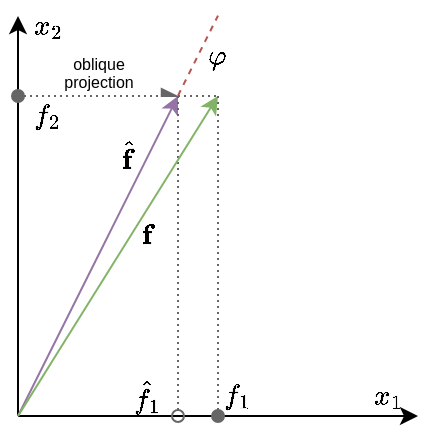 <mxfile version="12.6.5" type="device" pages="5"><diagram id="wmN6Tl2Busx1PIi8DzN7" name="Full"><mxGraphModel dx="476" dy="1124" grid="1" gridSize="10" guides="1" tooltips="1" connect="1" arrows="1" fold="1" page="1" pageScale="1" pageWidth="1169" pageHeight="827" math="1" shadow="0"><root><mxCell id="0"/><mxCell id="1" parent="0"/><mxCell id="BrtFSllFdyaXDkLuDyqa-3" value="" style="endArrow=classic;html=1;labelBackgroundColor=none;" edge="1" parent="1"><mxGeometry width="50" height="50" relative="1" as="geometry"><mxPoint x="160" y="200" as="sourcePoint"/><mxPoint x="160" as="targetPoint"/></mxGeometry></mxCell><mxCell id="BrtFSllFdyaXDkLuDyqa-4" value="" style="endArrow=classic;html=1;labelBackgroundColor=none;" edge="1" parent="1"><mxGeometry width="50" height="50" relative="1" as="geometry"><mxPoint x="160" y="200" as="sourcePoint"/><mxPoint x="360" y="200" as="targetPoint"/></mxGeometry></mxCell><mxCell id="BrtFSllFdyaXDkLuDyqa-6" value="" style="endArrow=classic;html=1;fillColor=#e1d5e7;strokeColor=#9673a6;labelBackgroundColor=none;" edge="1" parent="1"><mxGeometry width="50" height="50" relative="1" as="geometry"><mxPoint x="160" y="200" as="sourcePoint"/><mxPoint x="240" y="40" as="targetPoint"/></mxGeometry></mxCell><mxCell id="BrtFSllFdyaXDkLuDyqa-10" value="" style="endArrow=async;html=1;startArrow=oval;startFill=1;endFill=1;dashed=1;dashPattern=1 2;fillColor=#f5f5f5;strokeColor=#666666;labelBackgroundColor=none;" edge="1" parent="1"><mxGeometry width="50" height="50" relative="1" as="geometry"><mxPoint x="160" y="40" as="sourcePoint"/><mxPoint x="240" y="40" as="targetPoint"/></mxGeometry></mxCell><mxCell id="BrtFSllFdyaXDkLuDyqa-32" value="oblique&lt;br&gt;projection" style="text;html=1;align=center;verticalAlign=bottom;resizable=0;points=[];labelBackgroundColor=none;fontSize=8;labelPosition=center;verticalLabelPosition=top;" vertex="1" connectable="0" parent="BrtFSllFdyaXDkLuDyqa-10"><mxGeometry x="-0.184" y="1" relative="1" as="geometry"><mxPoint x="7.24" y="1" as="offset"/></mxGeometry></mxCell><mxCell id="BrtFSllFdyaXDkLuDyqa-11" value="" style="endArrow=oval;html=1;startArrow=none;startFill=0;endFill=0;dashed=1;dashPattern=1 2;fillColor=#f5f5f5;strokeColor=#666666;labelBackgroundColor=none;" edge="1" parent="1"><mxGeometry width="50" height="50" relative="1" as="geometry"><mxPoint x="240" y="40" as="sourcePoint"/><mxPoint x="240" y="200" as="targetPoint"/></mxGeometry></mxCell><mxCell id="BrtFSllFdyaXDkLuDyqa-12" value="" style="endArrow=none;dashed=1;html=1;fillColor=#f8cecc;strokeColor=#b85450;labelBackgroundColor=none;" edge="1" parent="1"><mxGeometry width="50" height="50" relative="1" as="geometry"><mxPoint x="240" y="39.79" as="sourcePoint"/><mxPoint x="260" y="-0.21" as="targetPoint"/></mxGeometry></mxCell><mxCell id="BrtFSllFdyaXDkLuDyqa-13" value="$$x_2$$" style="text;html=1;strokeColor=none;fillColor=none;align=center;verticalAlign=middle;whiteSpace=wrap;rounded=0;labelBackgroundColor=none;" vertex="1" parent="1"><mxGeometry x="160" y="-0.21" width="30" height="10.21" as="geometry"/></mxCell><mxCell id="BrtFSllFdyaXDkLuDyqa-14" value="$$x_1$$" style="text;html=1;strokeColor=none;fillColor=none;align=center;verticalAlign=middle;whiteSpace=wrap;rounded=0;labelBackgroundColor=none;" vertex="1" parent="1"><mxGeometry x="330" y="180" width="30" height="20" as="geometry"/></mxCell><mxCell id="BrtFSllFdyaXDkLuDyqa-19" value="$$\mathbf{\varphi}$$" style="text;html=1;strokeColor=none;fillColor=none;align=center;verticalAlign=middle;whiteSpace=wrap;rounded=0;labelBackgroundColor=none;" vertex="1" parent="1"><mxGeometry x="250" y="10" width="20" height="20" as="geometry"/></mxCell><mxCell id="BrtFSllFdyaXDkLuDyqa-21" value="$$f_2$$" style="text;html=1;strokeColor=none;fillColor=none;align=center;verticalAlign=middle;whiteSpace=wrap;rounded=0;labelBackgroundColor=none;" vertex="1" parent="1"><mxGeometry x="160" y="40" width="30" height="20" as="geometry"/></mxCell><mxCell id="BrtFSllFdyaXDkLuDyqa-22" value="$$\hat{f}_1$$" style="text;html=1;strokeColor=none;fillColor=none;align=center;verticalAlign=middle;whiteSpace=wrap;rounded=0;labelBackgroundColor=none;" vertex="1" parent="1"><mxGeometry x="210" y="180" width="30" height="20" as="geometry"/></mxCell><mxCell id="BrtFSllFdyaXDkLuDyqa-25" value="" style="endArrow=classic;html=1;fillColor=#d5e8d4;strokeColor=#82b366;labelBackgroundColor=none;" edge="1" parent="1"><mxGeometry width="50" height="50" relative="1" as="geometry"><mxPoint x="160" y="200" as="sourcePoint"/><mxPoint x="260" y="40" as="targetPoint"/></mxGeometry></mxCell><mxCell id="BrtFSllFdyaXDkLuDyqa-26" value="$$\hat{\mathbf{f}}$$" style="text;html=1;strokeColor=none;fillColor=none;align=center;verticalAlign=middle;whiteSpace=wrap;rounded=0;labelBackgroundColor=none;" vertex="1" parent="1"><mxGeometry x="200" y="60" width="30" height="20" as="geometry"/></mxCell><mxCell id="BrtFSllFdyaXDkLuDyqa-27" value="" style="endArrow=none;html=1;startArrow=none;startFill=0;endFill=0;dashed=1;dashPattern=1 2;fillColor=#f5f5f5;strokeColor=#666666;labelBackgroundColor=none;" edge="1" parent="1"><mxGeometry width="50" height="50" relative="1" as="geometry"><mxPoint x="240" y="40" as="sourcePoint"/><mxPoint x="260" y="40" as="targetPoint"/></mxGeometry></mxCell><mxCell id="BrtFSllFdyaXDkLuDyqa-28" value="" style="endArrow=oval;html=1;startArrow=none;startFill=0;endFill=1;dashed=1;dashPattern=1 2;fillColor=#f5f5f5;strokeColor=#666666;labelBackgroundColor=none;" edge="1" parent="1"><mxGeometry width="50" height="50" relative="1" as="geometry"><mxPoint x="260" y="40" as="sourcePoint"/><mxPoint x="260" y="200" as="targetPoint"/></mxGeometry></mxCell><mxCell id="BrtFSllFdyaXDkLuDyqa-29" value="$$\mathbf{f}$$" style="text;html=1;strokeColor=none;fillColor=none;align=center;verticalAlign=middle;whiteSpace=wrap;rounded=0;labelBackgroundColor=none;" vertex="1" parent="1"><mxGeometry x="210" y="100" width="30" height="20" as="geometry"/></mxCell><mxCell id="BrtFSllFdyaXDkLuDyqa-30" value="$$f_1$$" style="text;html=1;strokeColor=none;fillColor=none;align=center;verticalAlign=middle;whiteSpace=wrap;rounded=0;labelBackgroundColor=none;" vertex="1" parent="1"><mxGeometry x="260" y="180" width="20" height="20" as="geometry"/></mxCell></root></mxGraphModel></diagram><diagram name="POD" id="Kht7bjeym5U5JbItnM3H"><mxGraphModel dx="226" dy="997" grid="1" gridSize="10" guides="1" tooltips="1" connect="1" arrows="1" fold="1" page="1" pageScale="1" pageWidth="1169" pageHeight="827" math="1" shadow="0"><root><mxCell id="wcIlugz8X-tRmFYyIFFD-0"/><mxCell id="wcIlugz8X-tRmFYyIFFD-1" parent="wcIlugz8X-tRmFYyIFFD-0"/><mxCell id="wcIlugz8X-tRmFYyIFFD-2" value="" style="endArrow=classic;html=1;labelBackgroundColor=none;" edge="1" parent="wcIlugz8X-tRmFYyIFFD-1"><mxGeometry width="50" height="50" relative="1" as="geometry"><mxPoint x="160" y="200" as="sourcePoint"/><mxPoint x="160" as="targetPoint"/></mxGeometry></mxCell><mxCell id="wcIlugz8X-tRmFYyIFFD-3" value="" style="endArrow=classic;html=1;labelBackgroundColor=none;" edge="1" parent="wcIlugz8X-tRmFYyIFFD-1"><mxGeometry width="50" height="50" relative="1" as="geometry"><mxPoint x="160" y="200" as="sourcePoint"/><mxPoint x="360" y="200" as="targetPoint"/></mxGeometry></mxCell><mxCell id="wcIlugz8X-tRmFYyIFFD-8" value="" style="endArrow=none;dashed=1;html=1;fillColor=#f8cecc;strokeColor=#b85450;labelBackgroundColor=none;" edge="1" parent="wcIlugz8X-tRmFYyIFFD-1"><mxGeometry width="50" height="50" relative="1" as="geometry"><mxPoint x="160" y="200" as="sourcePoint"/><mxPoint x="260" y="-0.21" as="targetPoint"/></mxGeometry></mxCell><mxCell id="wcIlugz8X-tRmFYyIFFD-9" value="$$x_2$$" style="text;html=1;strokeColor=none;fillColor=none;align=center;verticalAlign=middle;whiteSpace=wrap;rounded=0;labelBackgroundColor=none;" vertex="1" parent="wcIlugz8X-tRmFYyIFFD-1"><mxGeometry x="160" y="-0.21" width="30" height="10.21" as="geometry"/></mxCell><mxCell id="wcIlugz8X-tRmFYyIFFD-10" value="$$x_1$$" style="text;html=1;strokeColor=none;fillColor=none;align=center;verticalAlign=middle;whiteSpace=wrap;rounded=0;labelBackgroundColor=none;" vertex="1" parent="wcIlugz8X-tRmFYyIFFD-1"><mxGeometry x="330" y="180" width="30" height="20" as="geometry"/></mxCell><mxCell id="wcIlugz8X-tRmFYyIFFD-11" value="$$\mathbf{\varphi}$$" style="text;html=1;strokeColor=none;fillColor=none;align=center;verticalAlign=middle;whiteSpace=wrap;rounded=0;labelBackgroundColor=none;" vertex="1" parent="wcIlugz8X-tRmFYyIFFD-1"><mxGeometry x="250" y="10" width="20" height="20" as="geometry"/></mxCell><mxCell id="wcIlugz8X-tRmFYyIFFD-12" value="$$f_2$$" style="text;html=1;strokeColor=none;fillColor=none;align=center;verticalAlign=middle;whiteSpace=wrap;rounded=0;labelBackgroundColor=none;" vertex="1" parent="wcIlugz8X-tRmFYyIFFD-1"><mxGeometry x="160" y="40" width="30" height="20" as="geometry"/></mxCell><mxCell id="wcIlugz8X-tRmFYyIFFD-14" value="" style="endArrow=classic;html=1;fillColor=#d5e8d4;strokeColor=#82b366;labelBackgroundColor=none;" edge="1" parent="wcIlugz8X-tRmFYyIFFD-1"><mxGeometry width="50" height="50" relative="1" as="geometry"><mxPoint x="160" y="200" as="sourcePoint"/><mxPoint x="260" y="40" as="targetPoint"/></mxGeometry></mxCell><mxCell id="wcIlugz8X-tRmFYyIFFD-16" value="" style="endArrow=none;html=1;startArrow=oval;startFill=1;endFill=0;dashed=1;dashPattern=1 2;fillColor=#f5f5f5;strokeColor=#666666;labelBackgroundColor=none;exitX=0;exitY=0;exitDx=0;exitDy=0;" edge="1" parent="wcIlugz8X-tRmFYyIFFD-1" source="wcIlugz8X-tRmFYyIFFD-12"><mxGeometry width="50" height="50" relative="1" as="geometry"><mxPoint x="240" y="40" as="sourcePoint"/><mxPoint x="260" y="40" as="targetPoint"/></mxGeometry></mxCell><mxCell id="wcIlugz8X-tRmFYyIFFD-17" value="" style="endArrow=oval;html=1;startArrow=none;startFill=0;endFill=1;dashed=1;dashPattern=1 2;fillColor=#f5f5f5;strokeColor=#666666;labelBackgroundColor=none;" edge="1" parent="wcIlugz8X-tRmFYyIFFD-1"><mxGeometry width="50" height="50" relative="1" as="geometry"><mxPoint x="260" y="40" as="sourcePoint"/><mxPoint x="260" y="200" as="targetPoint"/></mxGeometry></mxCell><mxCell id="wcIlugz8X-tRmFYyIFFD-18" value="$$\mathbf{f}$$" style="text;html=1;strokeColor=none;fillColor=none;align=center;verticalAlign=middle;whiteSpace=wrap;rounded=0;labelBackgroundColor=none;" vertex="1" parent="wcIlugz8X-tRmFYyIFFD-1"><mxGeometry x="210" y="100" width="30" height="20" as="geometry"/></mxCell><mxCell id="wcIlugz8X-tRmFYyIFFD-19" value="$$f_1$$" style="text;html=1;strokeColor=none;fillColor=none;align=center;verticalAlign=middle;whiteSpace=wrap;rounded=0;labelBackgroundColor=none;" vertex="1" parent="wcIlugz8X-tRmFYyIFFD-1"><mxGeometry x="260" y="180" width="20" height="20" as="geometry"/></mxCell></root></mxGraphModel></diagram><diagram name="Initial" id="6AiknHx3b_oh3JpgKGQs"><mxGraphModel dx="345" dy="1042" grid="1" gridSize="10" guides="1" tooltips="1" connect="1" arrows="1" fold="1" page="1" pageScale="1" pageWidth="1169" pageHeight="827" math="1" shadow="0"><root><mxCell id="Cg1v0y8c3KUK43lOFIEH-0"/><mxCell id="Cg1v0y8c3KUK43lOFIEH-1" parent="Cg1v0y8c3KUK43lOFIEH-0"/><mxCell id="Cg1v0y8c3KUK43lOFIEH-2" value="" style="endArrow=classic;html=1;labelBackgroundColor=none;" edge="1" parent="Cg1v0y8c3KUK43lOFIEH-1"><mxGeometry width="50" height="50" relative="1" as="geometry"><mxPoint x="160" y="200" as="sourcePoint"/><mxPoint x="160" as="targetPoint"/></mxGeometry></mxCell><mxCell id="Cg1v0y8c3KUK43lOFIEH-3" value="" style="endArrow=classic;html=1;labelBackgroundColor=none;" edge="1" parent="Cg1v0y8c3KUK43lOFIEH-1"><mxGeometry width="50" height="50" relative="1" as="geometry"><mxPoint x="160" y="200" as="sourcePoint"/><mxPoint x="360" y="200" as="targetPoint"/></mxGeometry></mxCell><mxCell id="Cg1v0y8c3KUK43lOFIEH-9" value="$$x_2$$" style="text;html=1;strokeColor=none;fillColor=none;align=center;verticalAlign=middle;whiteSpace=wrap;rounded=0;labelBackgroundColor=none;" vertex="1" parent="Cg1v0y8c3KUK43lOFIEH-1"><mxGeometry x="160" y="-0.21" width="30" height="10.21" as="geometry"/></mxCell><mxCell id="Cg1v0y8c3KUK43lOFIEH-10" value="$$x_1$$" style="text;html=1;strokeColor=none;fillColor=none;align=center;verticalAlign=middle;whiteSpace=wrap;rounded=0;labelBackgroundColor=none;" vertex="1" parent="Cg1v0y8c3KUK43lOFIEH-1"><mxGeometry x="330" y="180" width="30" height="20" as="geometry"/></mxCell><mxCell id="Cg1v0y8c3KUK43lOFIEH-12" value="$$f_2$$" style="text;html=1;strokeColor=none;fillColor=none;align=center;verticalAlign=middle;whiteSpace=wrap;rounded=0;labelBackgroundColor=none;" vertex="1" parent="Cg1v0y8c3KUK43lOFIEH-1"><mxGeometry x="160" y="40" width="30" height="20" as="geometry"/></mxCell><mxCell id="Cg1v0y8c3KUK43lOFIEH-14" value="" style="endArrow=classic;html=1;fillColor=#d5e8d4;strokeColor=#82b366;labelBackgroundColor=none;" edge="1" parent="Cg1v0y8c3KUK43lOFIEH-1"><mxGeometry width="50" height="50" relative="1" as="geometry"><mxPoint x="160" y="200" as="sourcePoint"/><mxPoint x="260" y="40" as="targetPoint"/></mxGeometry></mxCell><mxCell id="Cg1v0y8c3KUK43lOFIEH-16" value="" style="endArrow=none;html=1;startArrow=oval;startFill=1;endFill=0;dashed=1;dashPattern=1 2;fillColor=#f5f5f5;strokeColor=#666666;labelBackgroundColor=none;exitX=0;exitY=0;exitDx=0;exitDy=0;" edge="1" parent="Cg1v0y8c3KUK43lOFIEH-1" source="Cg1v0y8c3KUK43lOFIEH-12"><mxGeometry width="50" height="50" relative="1" as="geometry"><mxPoint x="240" y="40" as="sourcePoint"/><mxPoint x="260" y="40" as="targetPoint"/></mxGeometry></mxCell><mxCell id="Cg1v0y8c3KUK43lOFIEH-17" value="" style="endArrow=oval;html=1;startArrow=none;startFill=0;endFill=1;dashed=1;dashPattern=1 2;fillColor=#f5f5f5;strokeColor=#666666;labelBackgroundColor=none;" edge="1" parent="Cg1v0y8c3KUK43lOFIEH-1"><mxGeometry width="50" height="50" relative="1" as="geometry"><mxPoint x="260" y="40" as="sourcePoint"/><mxPoint x="260" y="200" as="targetPoint"/></mxGeometry></mxCell><mxCell id="Cg1v0y8c3KUK43lOFIEH-18" value="$$\mathbf{f}$$" style="text;html=1;strokeColor=none;fillColor=none;align=center;verticalAlign=middle;whiteSpace=wrap;rounded=0;labelBackgroundColor=none;" vertex="1" parent="Cg1v0y8c3KUK43lOFIEH-1"><mxGeometry x="210" y="100" width="30" height="20" as="geometry"/></mxCell><mxCell id="Cg1v0y8c3KUK43lOFIEH-19" value="$$f_1$$" style="text;html=1;strokeColor=none;fillColor=none;align=center;verticalAlign=middle;whiteSpace=wrap;rounded=0;labelBackgroundColor=none;" vertex="1" parent="Cg1v0y8c3KUK43lOFIEH-1"><mxGeometry x="260" y="180" width="20" height="20" as="geometry"/></mxCell></root></mxGraphModel></diagram><diagram name="Gappy" id="xOjnyHiG2Uy2xYnOegvO"><mxGraphModel dx="345" dy="1042" grid="1" gridSize="10" guides="1" tooltips="1" connect="1" arrows="1" fold="1" page="1" pageScale="1" pageWidth="1169" pageHeight="827" math="1" shadow="0"><root><mxCell id="d7_-Wo2r1RRCggMiEkeT-0"/><mxCell id="d7_-Wo2r1RRCggMiEkeT-1" parent="d7_-Wo2r1RRCggMiEkeT-0"/><mxCell id="d7_-Wo2r1RRCggMiEkeT-2" value="" style="endArrow=classic;html=1;labelBackgroundColor=none;" edge="1" parent="d7_-Wo2r1RRCggMiEkeT-1"><mxGeometry width="50" height="50" relative="1" as="geometry"><mxPoint x="160" y="200" as="sourcePoint"/><mxPoint x="160" as="targetPoint"/></mxGeometry></mxCell><mxCell id="d7_-Wo2r1RRCggMiEkeT-3" value="" style="endArrow=classic;html=1;labelBackgroundColor=none;" edge="1" parent="d7_-Wo2r1RRCggMiEkeT-1"><mxGeometry width="50" height="50" relative="1" as="geometry"><mxPoint x="160" y="200" as="sourcePoint"/><mxPoint x="360" y="200" as="targetPoint"/></mxGeometry></mxCell><mxCell id="d7_-Wo2r1RRCggMiEkeT-5" value="" style="endArrow=none;html=1;startArrow=oval;startFill=1;endFill=0;dashed=1;dashPattern=1 2;fillColor=#f5f5f5;strokeColor=#666666;labelBackgroundColor=none;" edge="1" parent="d7_-Wo2r1RRCggMiEkeT-1"><mxGeometry width="50" height="50" relative="1" as="geometry"><mxPoint x="160" y="40" as="sourcePoint"/><mxPoint x="360" y="40" as="targetPoint"/></mxGeometry></mxCell><mxCell id="d7_-Wo2r1RRCggMiEkeT-8" value="" style="endArrow=none;dashed=1;html=1;fillColor=#f8cecc;strokeColor=#b85450;labelBackgroundColor=none;" edge="1" parent="d7_-Wo2r1RRCggMiEkeT-1"><mxGeometry width="50" height="50" relative="1" as="geometry"><mxPoint x="160" y="200" as="sourcePoint"/><mxPoint x="260" y="-0.21" as="targetPoint"/></mxGeometry></mxCell><mxCell id="d7_-Wo2r1RRCggMiEkeT-9" value="$$x_2$$" style="text;html=1;strokeColor=none;fillColor=none;align=center;verticalAlign=middle;whiteSpace=wrap;rounded=0;labelBackgroundColor=none;" vertex="1" parent="d7_-Wo2r1RRCggMiEkeT-1"><mxGeometry x="160" y="-0.21" width="30" height="10.21" as="geometry"/></mxCell><mxCell id="d7_-Wo2r1RRCggMiEkeT-10" value="$$x_1$$" style="text;html=1;strokeColor=none;fillColor=none;align=center;verticalAlign=middle;whiteSpace=wrap;rounded=0;labelBackgroundColor=none;" vertex="1" parent="d7_-Wo2r1RRCggMiEkeT-1"><mxGeometry x="330" y="180" width="30" height="20" as="geometry"/></mxCell><mxCell id="d7_-Wo2r1RRCggMiEkeT-11" value="$$\mathbf{\varphi}$$" style="text;html=1;strokeColor=none;fillColor=none;align=center;verticalAlign=middle;whiteSpace=wrap;rounded=0;labelBackgroundColor=none;" vertex="1" parent="d7_-Wo2r1RRCggMiEkeT-1"><mxGeometry x="250" y="10" width="20" height="20" as="geometry"/></mxCell><mxCell id="d7_-Wo2r1RRCggMiEkeT-12" value="$$f_2$$" style="text;html=1;strokeColor=none;fillColor=none;align=center;verticalAlign=middle;whiteSpace=wrap;rounded=0;labelBackgroundColor=none;" vertex="1" parent="d7_-Wo2r1RRCggMiEkeT-1"><mxGeometry x="160" y="40" width="30" height="20" as="geometry"/></mxCell></root></mxGraphModel></diagram><diagram name="projected" id="lKE63ZqjLke58d4p3zGh"><mxGraphModel dx="345" dy="1042" grid="1" gridSize="10" guides="1" tooltips="1" connect="1" arrows="1" fold="1" page="1" pageScale="1" pageWidth="1169" pageHeight="827" math="1" shadow="0"><root><mxCell id="fUPk8PrqjrmpA88eF9h6-0"/><mxCell id="fUPk8PrqjrmpA88eF9h6-1" parent="fUPk8PrqjrmpA88eF9h6-0"/><mxCell id="fUPk8PrqjrmpA88eF9h6-2" value="" style="endArrow=classic;html=1;labelBackgroundColor=none;" edge="1" parent="fUPk8PrqjrmpA88eF9h6-1"><mxGeometry width="50" height="50" relative="1" as="geometry"><mxPoint x="160" y="200" as="sourcePoint"/><mxPoint x="160" as="targetPoint"/></mxGeometry></mxCell><mxCell id="fUPk8PrqjrmpA88eF9h6-3" value="" style="endArrow=classic;html=1;labelBackgroundColor=none;" edge="1" parent="fUPk8PrqjrmpA88eF9h6-1"><mxGeometry width="50" height="50" relative="1" as="geometry"><mxPoint x="160" y="200" as="sourcePoint"/><mxPoint x="360" y="200" as="targetPoint"/></mxGeometry></mxCell><mxCell id="fUPk8PrqjrmpA88eF9h6-4" value="" style="endArrow=classic;html=1;fillColor=#e1d5e7;strokeColor=#9673a6;labelBackgroundColor=none;" edge="1" parent="fUPk8PrqjrmpA88eF9h6-1"><mxGeometry width="50" height="50" relative="1" as="geometry"><mxPoint x="160" y="200" as="sourcePoint"/><mxPoint x="240" y="40" as="targetPoint"/></mxGeometry></mxCell><mxCell id="fUPk8PrqjrmpA88eF9h6-5" value="" style="endArrow=async;html=1;startArrow=oval;startFill=1;endFill=1;dashed=1;dashPattern=1 2;fillColor=#f5f5f5;strokeColor=#666666;labelBackgroundColor=none;" edge="1" parent="fUPk8PrqjrmpA88eF9h6-1"><mxGeometry width="50" height="50" relative="1" as="geometry"><mxPoint x="160" y="40" as="sourcePoint"/><mxPoint x="240" y="40" as="targetPoint"/></mxGeometry></mxCell><mxCell id="fUPk8PrqjrmpA88eF9h6-6" value="oblique&lt;br&gt;projection" style="text;html=1;align=center;verticalAlign=bottom;resizable=0;points=[];labelBackgroundColor=none;fontSize=8;labelPosition=center;verticalLabelPosition=top;" vertex="1" connectable="0" parent="fUPk8PrqjrmpA88eF9h6-5"><mxGeometry x="-0.184" y="1" relative="1" as="geometry"><mxPoint x="7.24" y="1" as="offset"/></mxGeometry></mxCell><mxCell id="fUPk8PrqjrmpA88eF9h6-7" value="" style="endArrow=oval;html=1;startArrow=none;startFill=0;endFill=0;dashed=1;dashPattern=1 2;fillColor=#f5f5f5;strokeColor=#666666;labelBackgroundColor=none;" edge="1" parent="fUPk8PrqjrmpA88eF9h6-1"><mxGeometry width="50" height="50" relative="1" as="geometry"><mxPoint x="240" y="40" as="sourcePoint"/><mxPoint x="240" y="200" as="targetPoint"/></mxGeometry></mxCell><mxCell id="fUPk8PrqjrmpA88eF9h6-8" value="" style="endArrow=none;dashed=1;html=1;fillColor=#f8cecc;strokeColor=#b85450;labelBackgroundColor=none;" edge="1" parent="fUPk8PrqjrmpA88eF9h6-1"><mxGeometry width="50" height="50" relative="1" as="geometry"><mxPoint x="240" y="39.79" as="sourcePoint"/><mxPoint x="260" y="-0.21" as="targetPoint"/></mxGeometry></mxCell><mxCell id="fUPk8PrqjrmpA88eF9h6-9" value="$$x_2$$" style="text;html=1;strokeColor=none;fillColor=none;align=center;verticalAlign=middle;whiteSpace=wrap;rounded=0;labelBackgroundColor=none;" vertex="1" parent="fUPk8PrqjrmpA88eF9h6-1"><mxGeometry x="160" y="-0.21" width="30" height="10.21" as="geometry"/></mxCell><mxCell id="fUPk8PrqjrmpA88eF9h6-10" value="$$x_1$$" style="text;html=1;strokeColor=none;fillColor=none;align=center;verticalAlign=middle;whiteSpace=wrap;rounded=0;labelBackgroundColor=none;" vertex="1" parent="fUPk8PrqjrmpA88eF9h6-1"><mxGeometry x="330" y="180" width="30" height="20" as="geometry"/></mxCell><mxCell id="fUPk8PrqjrmpA88eF9h6-11" value="$$\mathbf{\varphi}$$" style="text;html=1;strokeColor=none;fillColor=none;align=center;verticalAlign=middle;whiteSpace=wrap;rounded=0;labelBackgroundColor=none;" vertex="1" parent="fUPk8PrqjrmpA88eF9h6-1"><mxGeometry x="250" y="10" width="20" height="20" as="geometry"/></mxCell><mxCell id="fUPk8PrqjrmpA88eF9h6-12" value="$$f_2$$" style="text;html=1;strokeColor=none;fillColor=none;align=center;verticalAlign=middle;whiteSpace=wrap;rounded=0;labelBackgroundColor=none;" vertex="1" parent="fUPk8PrqjrmpA88eF9h6-1"><mxGeometry x="160" y="40" width="30" height="20" as="geometry"/></mxCell><mxCell id="fUPk8PrqjrmpA88eF9h6-13" value="$$\hat{f}_1$$" style="text;html=1;strokeColor=none;fillColor=none;align=center;verticalAlign=middle;whiteSpace=wrap;rounded=0;labelBackgroundColor=none;" vertex="1" parent="fUPk8PrqjrmpA88eF9h6-1"><mxGeometry x="210" y="180" width="30" height="20" as="geometry"/></mxCell><mxCell id="fUPk8PrqjrmpA88eF9h6-15" value="$$\hat{\mathbf{f}}$$" style="text;html=1;strokeColor=none;fillColor=none;align=center;verticalAlign=middle;whiteSpace=wrap;rounded=0;labelBackgroundColor=none;" vertex="1" parent="fUPk8PrqjrmpA88eF9h6-1"><mxGeometry x="200" y="60" width="30" height="20" as="geometry"/></mxCell></root></mxGraphModel></diagram></mxfile>